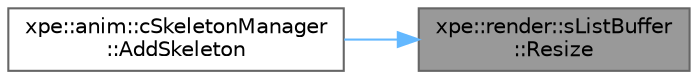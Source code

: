 digraph "xpe::render::sListBuffer::Resize"
{
 // LATEX_PDF_SIZE
  bgcolor="transparent";
  edge [fontname=Helvetica,fontsize=10,labelfontname=Helvetica,labelfontsize=10];
  node [fontname=Helvetica,fontsize=10,shape=box,height=0.2,width=0.4];
  rankdir="RL";
  Node1 [id="Node000001",label="xpe::render::sListBuffer\l::Resize",height=0.2,width=0.4,color="gray40", fillcolor="grey60", style="filled", fontcolor="black",tooltip=" "];
  Node1 -> Node2 [id="edge3_Node000001_Node000002",dir="back",color="steelblue1",style="solid",tooltip=" "];
  Node2 [id="Node000002",label="xpe::anim::cSkeletonManager\l::AddSkeleton",height=0.2,width=0.4,color="grey40", fillcolor="white", style="filled",URL="$classxpe_1_1anim_1_1c_skeleton_manager.html#a78919107dce1e4029702fe6ed0f12175",tooltip=" "];
}
